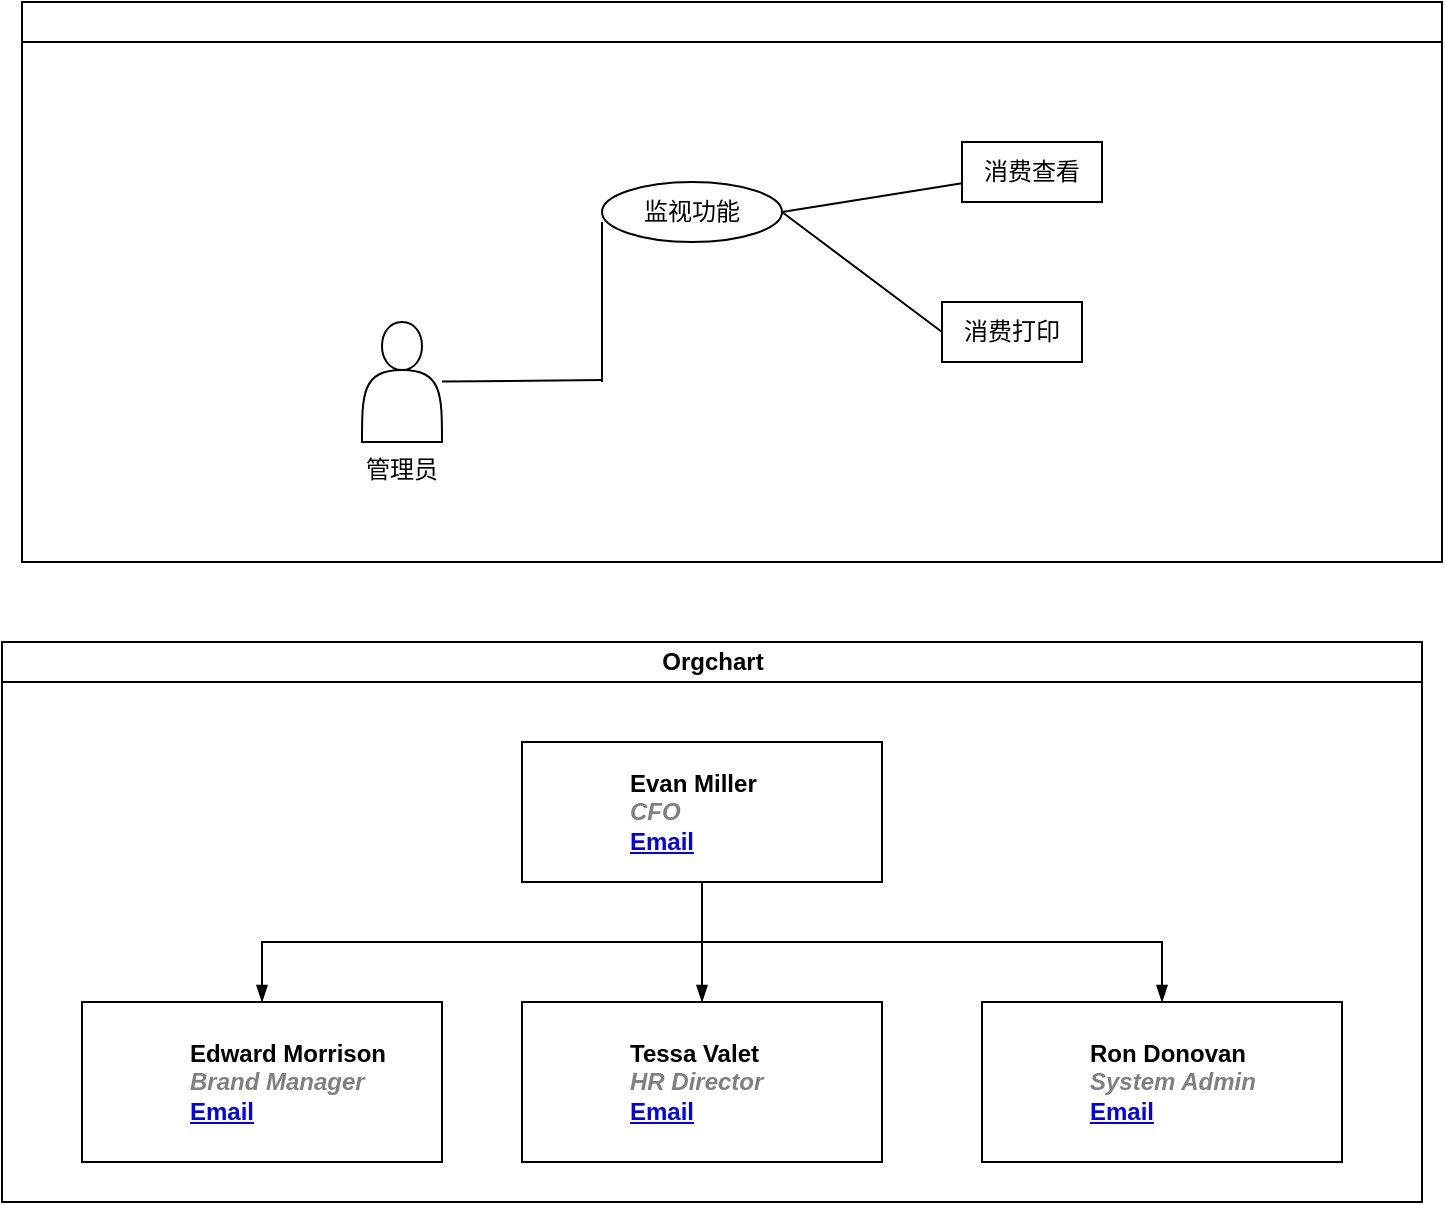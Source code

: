 <mxfile version="13.7.3" type="github">
  <diagram id="prtHgNgQTEPvFCAcTncT" name="Page-1">
    <mxGraphModel dx="735" dy="517" grid="1" gridSize="10" guides="1" tooltips="1" connect="1" arrows="1" fold="1" page="1" pageScale="1" pageWidth="827" pageHeight="1169" math="0" shadow="0">
      <root>
        <mxCell id="0" />
        <mxCell id="1" parent="0" />
        <mxCell id="dNxyNK7c78bLwvsdeMH5-11" value="" style="swimlane;html=1;startSize=20;horizontal=1;containerType=tree;glass=0;" parent="1" vertex="1">
          <mxGeometry x="40" y="80" width="710" height="280" as="geometry" />
        </mxCell>
        <mxCell id="eOAoFRRqFjfWuNRvMkIL-10" value="管理员&lt;br&gt;" style="shape=actor;whiteSpace=wrap;html=1;labelPosition=center;verticalLabelPosition=bottom;align=center;verticalAlign=top;" vertex="1" parent="dNxyNK7c78bLwvsdeMH5-11">
          <mxGeometry x="170" y="160" width="40" height="60" as="geometry" />
        </mxCell>
        <mxCell id="eOAoFRRqFjfWuNRvMkIL-13" value="消费查看" style="rounded=0;whiteSpace=wrap;html=1;" vertex="1" parent="dNxyNK7c78bLwvsdeMH5-11">
          <mxGeometry x="470" y="70" width="70" height="30" as="geometry" />
        </mxCell>
        <mxCell id="eOAoFRRqFjfWuNRvMkIL-14" value="监视功能" style="ellipse;whiteSpace=wrap;html=1;" vertex="1" parent="dNxyNK7c78bLwvsdeMH5-11">
          <mxGeometry x="290" y="90" width="90" height="30" as="geometry" />
        </mxCell>
        <mxCell id="eOAoFRRqFjfWuNRvMkIL-21" value="消费打印" style="rounded=0;whiteSpace=wrap;html=1;" vertex="1" parent="dNxyNK7c78bLwvsdeMH5-11">
          <mxGeometry x="460" y="150" width="70" height="30" as="geometry" />
        </mxCell>
        <mxCell id="eOAoFRRqFjfWuNRvMkIL-23" value="" style="endArrow=none;html=1;exitX=1;exitY=0.5;exitDx=0;exitDy=0;" edge="1" parent="dNxyNK7c78bLwvsdeMH5-11" source="eOAoFRRqFjfWuNRvMkIL-14" target="eOAoFRRqFjfWuNRvMkIL-13">
          <mxGeometry width="50" height="50" relative="1" as="geometry">
            <mxPoint x="374" y="110" as="sourcePoint" />
            <mxPoint x="424" y="60" as="targetPoint" />
          </mxGeometry>
        </mxCell>
        <mxCell id="eOAoFRRqFjfWuNRvMkIL-24" value="" style="endArrow=none;html=1;exitX=1;exitY=0.5;exitDx=0;exitDy=0;entryX=0;entryY=0.5;entryDx=0;entryDy=0;" edge="1" parent="dNxyNK7c78bLwvsdeMH5-11" source="eOAoFRRqFjfWuNRvMkIL-14" target="eOAoFRRqFjfWuNRvMkIL-21">
          <mxGeometry width="50" height="50" relative="1" as="geometry">
            <mxPoint x="390" y="115" as="sourcePoint" />
            <mxPoint x="470" y="108.043" as="targetPoint" />
          </mxGeometry>
        </mxCell>
        <mxCell id="eOAoFRRqFjfWuNRvMkIL-1" value="Orgchart" style="swimlane;html=1;startSize=20;horizontal=1;containerType=tree;glass=0;" vertex="1" parent="1">
          <mxGeometry x="30" y="400" width="710" height="280" as="geometry" />
        </mxCell>
        <UserObject label="Evan Miller&lt;br&gt;&lt;i style=&quot;color: gray&quot;&gt;CFO&lt;/i&gt;&lt;br&gt;&lt;a href=&quot;mailto:me@example.com&quot;&gt;Email&lt;/a&gt;" name="Evan Miller" position="CFO" location="Office 1" email="me@example.com" placeholders="1" link="https://www.draw.io" id="eOAoFRRqFjfWuNRvMkIL-2">
          <mxCell style="label;image=https://cdn3.iconfinder.com/data/icons/user-avatars-1/512/users-9-2-128.png;whiteSpace=wrap;html=1;rounded=0;glass=0;treeMoving=1;treeFolding=1;" vertex="1" parent="eOAoFRRqFjfWuNRvMkIL-1">
            <mxGeometry x="260" y="50" width="180" height="70" as="geometry" />
          </mxCell>
        </UserObject>
        <mxCell id="eOAoFRRqFjfWuNRvMkIL-3" value="" style="endArrow=blockThin;endFill=1;fontSize=11;edgeStyle=elbowEdgeStyle;elbow=vertical;rounded=0;" edge="1" parent="eOAoFRRqFjfWuNRvMkIL-1" source="eOAoFRRqFjfWuNRvMkIL-2" target="eOAoFRRqFjfWuNRvMkIL-4">
          <mxGeometry relative="1" as="geometry" />
        </mxCell>
        <UserObject label="Edward Morrison&lt;br&gt;&lt;i style=&quot;color: gray&quot;&gt;Brand Manager&lt;/i&gt;&lt;br&gt;&lt;a href=&quot;mailto:me@example.com&quot;&gt;Email&lt;/a&gt;" name="Edward Morrison" position="Brand Manager" location="Office 2" email="me@example.com" placeholders="1" link="https://www.draw.io" id="eOAoFRRqFjfWuNRvMkIL-4">
          <mxCell style="label;image=https://cdn3.iconfinder.com/data/icons/user-avatars-1/512/users-10-3-128.png;whiteSpace=wrap;html=1;rounded=0;glass=0;treeFolding=1;treeMoving=1;" vertex="1" parent="eOAoFRRqFjfWuNRvMkIL-1">
            <mxGeometry x="40" y="180" width="180" height="80" as="geometry" />
          </mxCell>
        </UserObject>
        <mxCell id="eOAoFRRqFjfWuNRvMkIL-5" value="" style="endArrow=blockThin;endFill=1;fontSize=11;edgeStyle=elbowEdgeStyle;elbow=vertical;rounded=0;" edge="1" parent="eOAoFRRqFjfWuNRvMkIL-1" source="eOAoFRRqFjfWuNRvMkIL-2" target="eOAoFRRqFjfWuNRvMkIL-6">
          <mxGeometry relative="1" as="geometry" />
        </mxCell>
        <UserObject label="Tessa Valet&lt;br&gt;&lt;i style=&quot;color: gray&quot;&gt;HR Director&lt;/i&gt;&lt;br&gt;&lt;a href=&quot;mailto:me@example.com&quot;&gt;Email&lt;/a&gt;" name="Tessa Valet" position="HR Director" location="Office 4" email="me@example.com" placeholders="1" link="https://www.draw.io" id="eOAoFRRqFjfWuNRvMkIL-6">
          <mxCell style="label;image=https://cdn3.iconfinder.com/data/icons/user-avatars-1/512/users-3-128.png;whiteSpace=wrap;html=1;rounded=0;glass=0;treeFolding=1;treeMoving=1;" vertex="1" parent="eOAoFRRqFjfWuNRvMkIL-1">
            <mxGeometry x="260" y="180" width="180" height="80" as="geometry" />
          </mxCell>
        </UserObject>
        <mxCell id="eOAoFRRqFjfWuNRvMkIL-7" value="" style="endArrow=blockThin;endFill=1;fontSize=11;edgeStyle=elbowEdgeStyle;elbow=vertical;rounded=0;" edge="1" parent="eOAoFRRqFjfWuNRvMkIL-1" source="eOAoFRRqFjfWuNRvMkIL-2" target="eOAoFRRqFjfWuNRvMkIL-8">
          <mxGeometry relative="1" as="geometry" />
        </mxCell>
        <UserObject label="Ron Donovan&lt;br&gt;&lt;i style=&quot;color: gray&quot;&gt;System Admin&lt;/i&gt;&lt;br&gt;&lt;a href=&quot;mailto:me@example.com&quot;&gt;Email&lt;/a&gt;" name="Ron Donovan" position="System Admin" location="Office 3" email="me@example.com" placeholders="1" link="https://www.draw.io" id="eOAoFRRqFjfWuNRvMkIL-8">
          <mxCell style="label;image=https://cdn3.iconfinder.com/data/icons/user-avatars-1/512/users-2-128.png;whiteSpace=wrap;html=1;rounded=0;glass=0;" vertex="1" parent="eOAoFRRqFjfWuNRvMkIL-1">
            <mxGeometry x="490" y="180" width="180" height="80" as="geometry" />
          </mxCell>
        </UserObject>
        <mxCell id="eOAoFRRqFjfWuNRvMkIL-11" value="" style="endArrow=none;html=1;" edge="1" parent="1" source="eOAoFRRqFjfWuNRvMkIL-10">
          <mxGeometry width="50" height="50" relative="1" as="geometry">
            <mxPoint x="400" y="310" as="sourcePoint" />
            <mxPoint x="330" y="269" as="targetPoint" />
          </mxGeometry>
        </mxCell>
        <mxCell id="eOAoFRRqFjfWuNRvMkIL-12" value="" style="endArrow=none;html=1;" edge="1" parent="1">
          <mxGeometry width="50" height="50" relative="1" as="geometry">
            <mxPoint x="330" y="270" as="sourcePoint" />
            <mxPoint x="330" y="190" as="targetPoint" />
            <Array as="points">
              <mxPoint x="330" y="270" />
            </Array>
          </mxGeometry>
        </mxCell>
      </root>
    </mxGraphModel>
  </diagram>
</mxfile>
